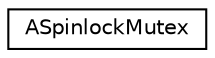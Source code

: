 digraph "Graphical Class Hierarchy"
{
 // LATEX_PDF_SIZE
  edge [fontname="Helvetica",fontsize="10",labelfontname="Helvetica",labelfontsize="10"];
  node [fontname="Helvetica",fontsize="10",shape=record];
  rankdir="LR";
  Node0 [label="ASpinlockMutex",height=0.2,width=0.4,color="black", fillcolor="white", style="filled",URL="$classASpinlockMutex.html",tooltip="Synchronization primitive that is implemented with atomic values instead of doing syscalls."];
}
